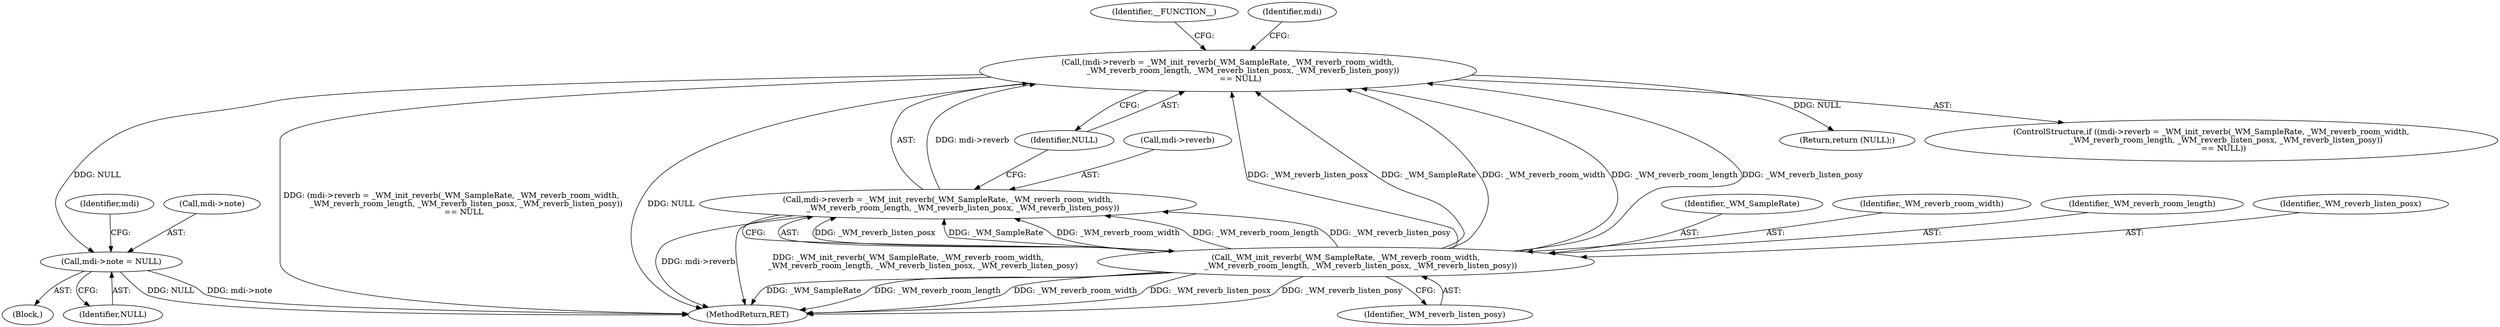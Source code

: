 digraph "0_wildmidi_660b513d99bced8783a4a5984ac2f742c74ebbdd_1@pointer" {
"1001407" [label="(Call,mdi->note = NULL)"];
"1001365" [label="(Call,(mdi->reverb = _WM_init_reverb(_WM_SampleRate, _WM_reverb_room_width,\n            _WM_reverb_room_length, _WM_reverb_listen_posx, _WM_reverb_listen_posy))\n          == NULL)"];
"1001366" [label="(Call,mdi->reverb = _WM_init_reverb(_WM_SampleRate, _WM_reverb_room_width,\n            _WM_reverb_room_length, _WM_reverb_listen_posx, _WM_reverb_listen_posy))"];
"1001370" [label="(Call,_WM_init_reverb(_WM_SampleRate, _WM_reverb_room_width,\n            _WM_reverb_room_length, _WM_reverb_listen_posx, _WM_reverb_listen_posy))"];
"1001433" [label="(Return,return (NULL);)"];
"1000122" [label="(Block,)"];
"1001411" [label="(Identifier,NULL)"];
"1001366" [label="(Call,mdi->reverb = _WM_init_reverb(_WM_SampleRate, _WM_reverb_room_width,\n            _WM_reverb_room_length, _WM_reverb_listen_posx, _WM_reverb_listen_posy))"];
"1001375" [label="(Identifier,_WM_reverb_listen_posy)"];
"1001413" [label="(Identifier,mdi)"];
"1001407" [label="(Call,mdi->note = NULL)"];
"1001376" [label="(Identifier,NULL)"];
"1001371" [label="(Identifier,_WM_SampleRate)"];
"1001370" [label="(Call,_WM_init_reverb(_WM_SampleRate, _WM_reverb_room_width,\n            _WM_reverb_room_length, _WM_reverb_listen_posx, _WM_reverb_listen_posy))"];
"1001372" [label="(Identifier,_WM_reverb_room_width)"];
"1001373" [label="(Identifier,_WM_reverb_room_length)"];
"1001374" [label="(Identifier,_WM_reverb_listen_posx)"];
"1001435" [label="(MethodReturn,RET)"];
"1001379" [label="(Identifier,__FUNCTION__)"];
"1001364" [label="(ControlStructure,if ((mdi->reverb = _WM_init_reverb(_WM_SampleRate, _WM_reverb_room_width,\n            _WM_reverb_room_length, _WM_reverb_listen_posx, _WM_reverb_listen_posy))\n          == NULL))"];
"1001367" [label="(Call,mdi->reverb)"];
"1001388" [label="(Identifier,mdi)"];
"1001365" [label="(Call,(mdi->reverb = _WM_init_reverb(_WM_SampleRate, _WM_reverb_room_width,\n            _WM_reverb_room_length, _WM_reverb_listen_posx, _WM_reverb_listen_posy))\n          == NULL)"];
"1001408" [label="(Call,mdi->note)"];
"1001407" -> "1000122"  [label="AST: "];
"1001407" -> "1001411"  [label="CFG: "];
"1001408" -> "1001407"  [label="AST: "];
"1001411" -> "1001407"  [label="AST: "];
"1001413" -> "1001407"  [label="CFG: "];
"1001407" -> "1001435"  [label="DDG: NULL"];
"1001407" -> "1001435"  [label="DDG: mdi->note"];
"1001365" -> "1001407"  [label="DDG: NULL"];
"1001365" -> "1001364"  [label="AST: "];
"1001365" -> "1001376"  [label="CFG: "];
"1001366" -> "1001365"  [label="AST: "];
"1001376" -> "1001365"  [label="AST: "];
"1001379" -> "1001365"  [label="CFG: "];
"1001388" -> "1001365"  [label="CFG: "];
"1001365" -> "1001435"  [label="DDG: (mdi->reverb = _WM_init_reverb(_WM_SampleRate, _WM_reverb_room_width,\n            _WM_reverb_room_length, _WM_reverb_listen_posx, _WM_reverb_listen_posy))\n          == NULL"];
"1001365" -> "1001435"  [label="DDG: NULL"];
"1001366" -> "1001365"  [label="DDG: mdi->reverb"];
"1001370" -> "1001365"  [label="DDG: _WM_reverb_listen_posx"];
"1001370" -> "1001365"  [label="DDG: _WM_SampleRate"];
"1001370" -> "1001365"  [label="DDG: _WM_reverb_room_width"];
"1001370" -> "1001365"  [label="DDG: _WM_reverb_room_length"];
"1001370" -> "1001365"  [label="DDG: _WM_reverb_listen_posy"];
"1001365" -> "1001433"  [label="DDG: NULL"];
"1001366" -> "1001370"  [label="CFG: "];
"1001367" -> "1001366"  [label="AST: "];
"1001370" -> "1001366"  [label="AST: "];
"1001376" -> "1001366"  [label="CFG: "];
"1001366" -> "1001435"  [label="DDG: mdi->reverb"];
"1001366" -> "1001435"  [label="DDG: _WM_init_reverb(_WM_SampleRate, _WM_reverb_room_width,\n            _WM_reverb_room_length, _WM_reverb_listen_posx, _WM_reverb_listen_posy)"];
"1001370" -> "1001366"  [label="DDG: _WM_reverb_listen_posx"];
"1001370" -> "1001366"  [label="DDG: _WM_SampleRate"];
"1001370" -> "1001366"  [label="DDG: _WM_reverb_room_width"];
"1001370" -> "1001366"  [label="DDG: _WM_reverb_room_length"];
"1001370" -> "1001366"  [label="DDG: _WM_reverb_listen_posy"];
"1001370" -> "1001375"  [label="CFG: "];
"1001371" -> "1001370"  [label="AST: "];
"1001372" -> "1001370"  [label="AST: "];
"1001373" -> "1001370"  [label="AST: "];
"1001374" -> "1001370"  [label="AST: "];
"1001375" -> "1001370"  [label="AST: "];
"1001370" -> "1001435"  [label="DDG: _WM_SampleRate"];
"1001370" -> "1001435"  [label="DDG: _WM_reverb_room_length"];
"1001370" -> "1001435"  [label="DDG: _WM_reverb_room_width"];
"1001370" -> "1001435"  [label="DDG: _WM_reverb_listen_posx"];
"1001370" -> "1001435"  [label="DDG: _WM_reverb_listen_posy"];
}
